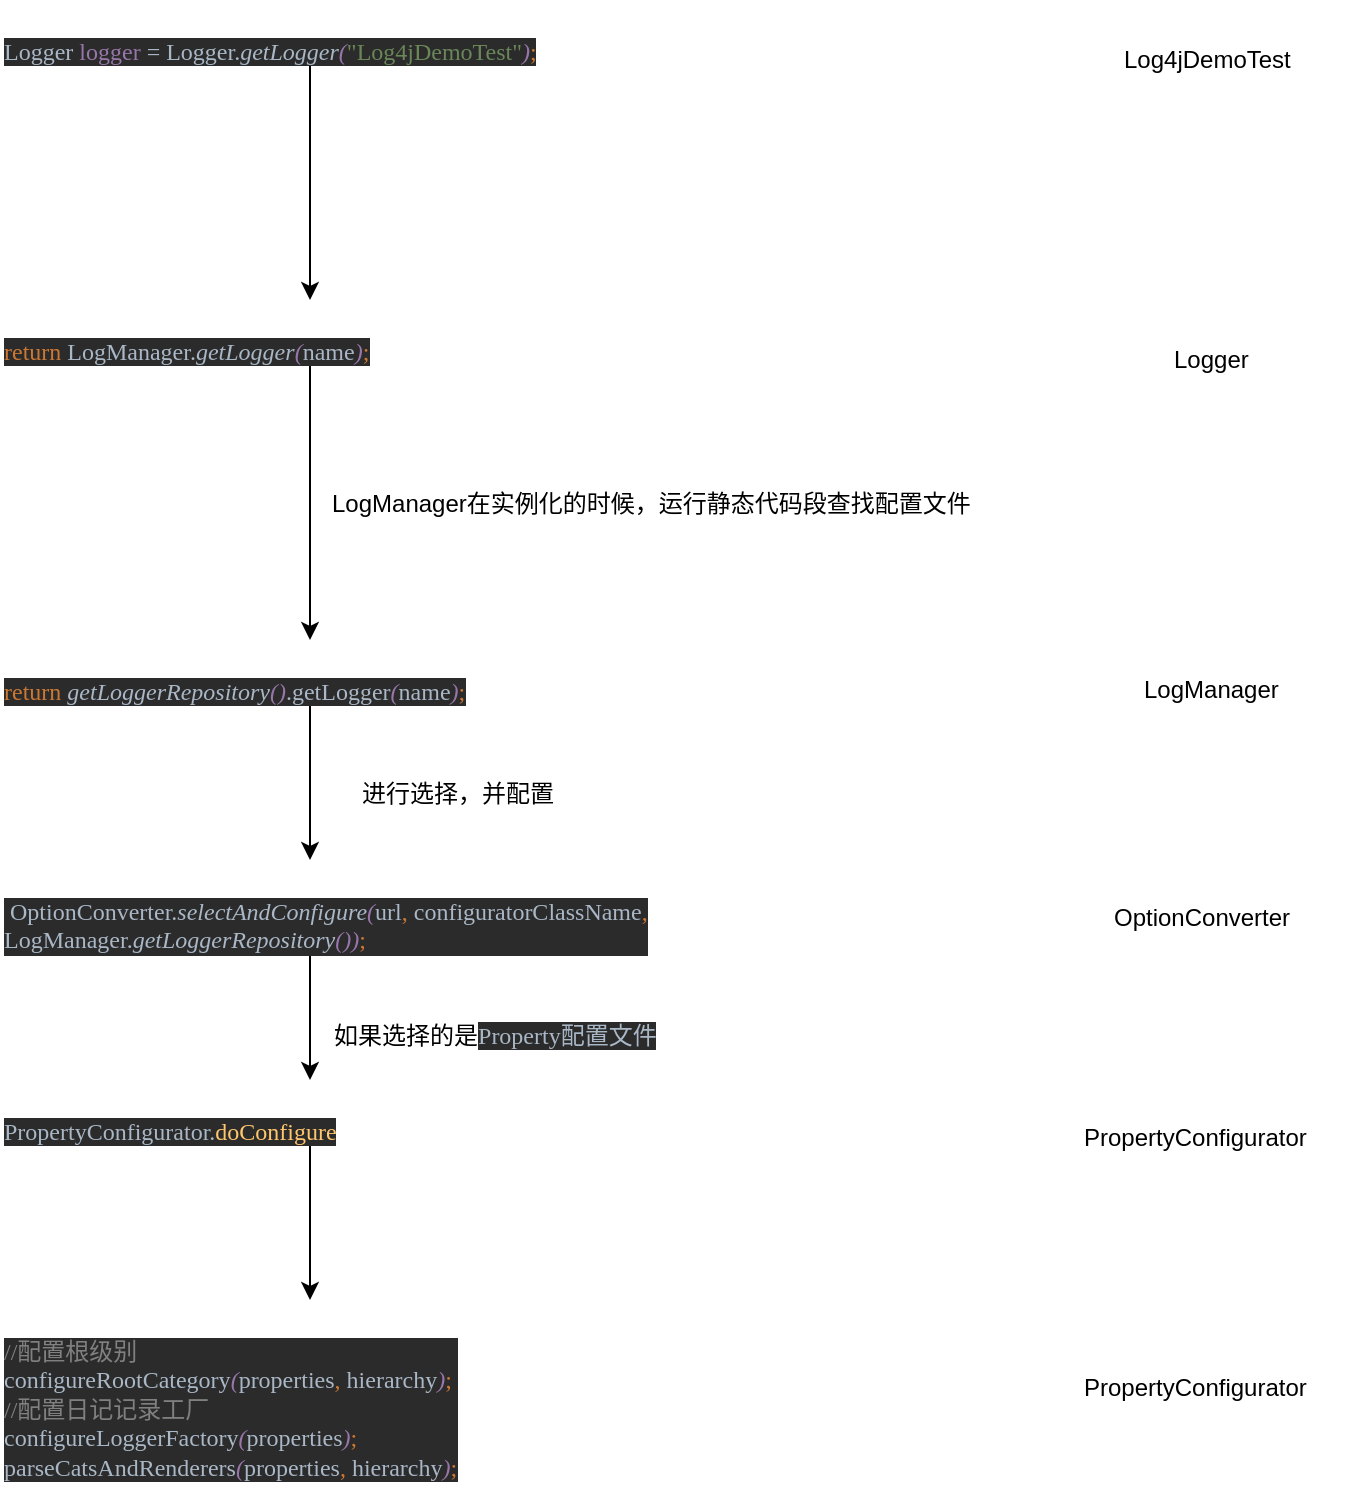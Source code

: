 <mxfile version="12.1.7" type="device" pages="1"><diagram id="2d-yUjqZH7xaLwi-_vSx" name="第 1 页"><mxGraphModel dx="1092" dy="735" grid="1" gridSize="10" guides="1" tooltips="1" connect="1" arrows="1" fold="1" page="1" pageScale="1" pageWidth="2339" pageHeight="3300" math="0" shadow="0"><root><mxCell id="0"/><mxCell id="1" parent="0"/><mxCell id="urS-XIpZDscRqbUDidTm-14" value="" style="edgeStyle=orthogonalEdgeStyle;rounded=0;orthogonalLoop=1;jettySize=auto;html=1;" edge="1" parent="1" source="urS-XIpZDscRqbUDidTm-12" target="urS-XIpZDscRqbUDidTm-13"><mxGeometry relative="1" as="geometry"/></mxCell><mxCell id="urS-XIpZDscRqbUDidTm-12" value="&lt;pre style=&quot;background-color: #2b2b2b ; color: #a9b7c6 ; font-family: &amp;#34;menlo&amp;#34; ; font-size: 9.0pt&quot;&gt;Logger &lt;span style=&quot;color: #9876aa&quot;&gt;logger &lt;/span&gt;= Logger.&lt;span style=&quot;font-style: italic&quot;&gt;getLogger&lt;/span&gt;&lt;span style=&quot;color: #9876aa ; font-style: italic&quot;&gt;(&lt;/span&gt;&lt;span style=&quot;color: #6a8759&quot;&gt;&quot;Log4jDemoTest&quot;&lt;/span&gt;&lt;span style=&quot;color: #9876aa ; font-style: italic&quot;&gt;)&lt;/span&gt;&lt;span style=&quot;color: #cc7832&quot;&gt;;&lt;/span&gt;&lt;/pre&gt;" style="text;html=1;" vertex="1" parent="1"><mxGeometry x="70" y="50" width="310" height="30" as="geometry"/></mxCell><mxCell id="urS-XIpZDscRqbUDidTm-16" value="" style="edgeStyle=orthogonalEdgeStyle;rounded=0;orthogonalLoop=1;jettySize=auto;html=1;" edge="1" parent="1" source="urS-XIpZDscRqbUDidTm-13" target="urS-XIpZDscRqbUDidTm-15"><mxGeometry relative="1" as="geometry"/></mxCell><mxCell id="urS-XIpZDscRqbUDidTm-13" value="&lt;pre style=&quot;background-color: #2b2b2b ; color: #a9b7c6 ; font-family: &amp;#34;menlo&amp;#34; ; font-size: 9.0pt&quot;&gt;&lt;span style=&quot;color: #cc7832&quot;&gt;return &lt;/span&gt;LogManager.&lt;span style=&quot;font-style: italic&quot;&gt;getLogger&lt;/span&gt;&lt;span style=&quot;color: #9876aa ; font-style: italic&quot;&gt;(&lt;/span&gt;name&lt;span style=&quot;color: #9876aa ; font-style: italic&quot;&gt;)&lt;/span&gt;&lt;span style=&quot;color: #cc7832&quot;&gt;;&lt;/span&gt;&lt;/pre&gt;" style="text;html=1;" vertex="1" parent="1"><mxGeometry x="70" y="200" width="310" height="30" as="geometry"/></mxCell><mxCell id="urS-XIpZDscRqbUDidTm-29" value="" style="edgeStyle=orthogonalEdgeStyle;rounded=0;orthogonalLoop=1;jettySize=auto;html=1;" edge="1" parent="1" source="urS-XIpZDscRqbUDidTm-15" target="urS-XIpZDscRqbUDidTm-28"><mxGeometry relative="1" as="geometry"/></mxCell><mxCell id="urS-XIpZDscRqbUDidTm-15" value="&lt;pre style=&quot;background-color: #2b2b2b ; color: #a9b7c6 ; font-family: &amp;#34;menlo&amp;#34; ; font-size: 9.0pt&quot;&gt;&lt;pre style=&quot;font-family: &amp;#34;menlo&amp;#34; ; font-size: 9pt&quot;&gt;&lt;span style=&quot;color: #cc7832&quot;&gt;return &lt;/span&gt;&lt;span style=&quot;font-style: italic&quot;&gt;getLoggerRepository&lt;/span&gt;&lt;span style=&quot;color: #9876aa ; font-style: italic&quot;&gt;()&lt;/span&gt;.getLogger&lt;span style=&quot;color: #9876aa ; font-style: italic&quot;&gt;(&lt;/span&gt;name&lt;span style=&quot;color: #9876aa ; font-style: italic&quot;&gt;)&lt;/span&gt;&lt;span style=&quot;color: #cc7832&quot;&gt;;&lt;/span&gt;&lt;/pre&gt;&lt;/pre&gt;" style="text;html=1;" vertex="1" parent="1"><mxGeometry x="70" y="370" width="310" height="30" as="geometry"/></mxCell><mxCell id="urS-XIpZDscRqbUDidTm-33" value="" style="edgeStyle=orthogonalEdgeStyle;rounded=0;orthogonalLoop=1;jettySize=auto;html=1;" edge="1" parent="1" source="urS-XIpZDscRqbUDidTm-28" target="urS-XIpZDscRqbUDidTm-32"><mxGeometry relative="1" as="geometry"/></mxCell><mxCell id="urS-XIpZDscRqbUDidTm-28" value="&lt;pre style=&quot;background-color: #2b2b2b ; color: #a9b7c6 ; font-family: &amp;#34;menlo&amp;#34; ; font-size: 9.0pt&quot;&gt;&lt;pre style=&quot;font-family: &amp;#34;menlo&amp;#34; ; font-size: 9pt&quot;&gt;&lt;pre style=&quot;font-family: &amp;#34;menlo&amp;#34; ; font-size: 9pt&quot;&gt; OptionConverter.&lt;span style=&quot;font-style: italic&quot;&gt;selectAndConfigure&lt;/span&gt;&lt;span style=&quot;color: #9876aa ; font-style: italic&quot;&gt;(&lt;/span&gt;url&lt;span style=&quot;color: #cc7832&quot;&gt;, &lt;/span&gt;configuratorClassName&lt;span style=&quot;color: #cc7832&quot;&gt;,&lt;br&gt;&lt;/span&gt;LogManager.&lt;span style=&quot;font-style: italic&quot;&gt;getLoggerRepository&lt;/span&gt;&lt;span style=&quot;color: #9876aa ; font-style: italic&quot;&gt;())&lt;/span&gt;&lt;span style=&quot;color: #cc7832&quot;&gt;;&lt;/span&gt;&lt;/pre&gt;&lt;/pre&gt;&lt;/pre&gt;" style="text;html=1;" vertex="1" parent="1"><mxGeometry x="70" y="480" width="310" height="30" as="geometry"/></mxCell><mxCell id="urS-XIpZDscRqbUDidTm-38" value="" style="edgeStyle=orthogonalEdgeStyle;rounded=0;orthogonalLoop=1;jettySize=auto;html=1;" edge="1" parent="1" source="urS-XIpZDscRqbUDidTm-32" target="urS-XIpZDscRqbUDidTm-37"><mxGeometry relative="1" as="geometry"/></mxCell><mxCell id="urS-XIpZDscRqbUDidTm-32" value="&lt;pre style=&quot;background-color: #2b2b2b ; color: #a9b7c6 ; font-family: &amp;#34;menlo&amp;#34; ; font-size: 9.0pt&quot;&gt;&lt;pre style=&quot;font-family: &amp;#34;menlo&amp;#34; ; font-size: 9pt&quot;&gt;&lt;pre style=&quot;font-family: &amp;#34;menlo&amp;#34; ; font-size: 9pt&quot;&gt;&lt;pre style=&quot;font-family: &amp;#34;menlo&amp;#34; ; font-size: 9pt&quot;&gt;PropertyConfigurator.&lt;span style=&quot;color: #ffc66d&quot;&gt;doConfigure&lt;/span&gt;&lt;/pre&gt;&lt;/pre&gt;&lt;/pre&gt;&lt;/pre&gt;" style="text;html=1;" vertex="1" parent="1"><mxGeometry x="70" y="590" width="310" height="30" as="geometry"/></mxCell><mxCell id="urS-XIpZDscRqbUDidTm-37" value="&lt;pre style=&quot;background-color: #2b2b2b ; color: #a9b7c6 ; font-family: &amp;#34;menlo&amp;#34; ; font-size: 9.0pt&quot;&gt;&lt;pre style=&quot;font-family: &amp;#34;menlo&amp;#34; ; font-size: 9pt&quot;&gt;&lt;pre style=&quot;font-family: &amp;#34;menlo&amp;#34; ; font-size: 9pt&quot;&gt;&lt;pre style=&quot;font-family: &amp;#34;menlo&amp;#34; ; font-size: 9pt&quot;&gt;&lt;pre style=&quot;font-family: &amp;#34;menlo&amp;#34; ; font-size: 9pt&quot;&gt;&lt;span style=&quot;color: #808080&quot;&gt;//配置根级别&lt;br&gt;&lt;/span&gt;configureRootCategory&lt;span style=&quot;color: #9876aa ; font-style: italic&quot;&gt;(&lt;/span&gt;properties&lt;span style=&quot;color: #cc7832&quot;&gt;, &lt;/span&gt;hierarchy&lt;span style=&quot;color: #9876aa ; font-style: italic&quot;&gt;)&lt;/span&gt;&lt;span style=&quot;color: #cc7832&quot;&gt;;&lt;br&gt;&lt;/span&gt;&lt;span style=&quot;color: #808080&quot;&gt;//配置日记记录工厂&lt;br&gt;&lt;/span&gt;configureLoggerFactory&lt;span style=&quot;color: #9876aa ; font-style: italic&quot;&gt;(&lt;/span&gt;properties&lt;span style=&quot;color: #9876aa ; font-style: italic&quot;&gt;)&lt;/span&gt;&lt;span style=&quot;color: #cc7832&quot;&gt;;&lt;br&gt;&lt;/span&gt;parseCatsAndRenderers&lt;span style=&quot;color: #9876aa ; font-style: italic&quot;&gt;(&lt;/span&gt;properties&lt;span style=&quot;color: #cc7832&quot;&gt;, &lt;/span&gt;hierarchy&lt;span style=&quot;color: #9876aa ; font-style: italic&quot;&gt;)&lt;/span&gt;&lt;span style=&quot;color: #cc7832&quot;&gt;;&lt;/span&gt;&lt;/pre&gt;&lt;/pre&gt;&lt;/pre&gt;&lt;/pre&gt;&lt;/pre&gt;" style="text;html=1;" vertex="1" parent="1"><mxGeometry x="70" y="700" width="310" height="30" as="geometry"/></mxCell><mxCell id="urS-XIpZDscRqbUDidTm-27" value="LogManager在实例化的时候，运行静态代码段查找配置文件" style="text;html=1;resizable=0;points=[];autosize=1;align=left;verticalAlign=top;spacingTop=-4;" vertex="1" parent="1"><mxGeometry x="234" y="292" width="330" height="20" as="geometry"/></mxCell><mxCell id="urS-XIpZDscRqbUDidTm-31" value="进行选择，并配置" style="text;html=1;resizable=0;points=[];autosize=1;align=left;verticalAlign=top;spacingTop=-4;" vertex="1" parent="1"><mxGeometry x="249" y="437" width="110" height="20" as="geometry"/></mxCell><mxCell id="urS-XIpZDscRqbUDidTm-34" value="如果选择的是&lt;span style=&quot;background-color: rgb(43 , 43 , 43) ; color: rgb(169 , 183 , 198) ; font-family: &amp;#34;menlo&amp;#34; ; font-size: 9pt&quot;&gt;Property配置文件&lt;/span&gt;" style="text;html=1;resizable=0;points=[];autosize=1;align=left;verticalAlign=top;spacingTop=-4;" vertex="1" parent="1"><mxGeometry x="235" y="558" width="190" height="20" as="geometry"/></mxCell><mxCell id="urS-XIpZDscRqbUDidTm-40" value="Log4jDemoTest" style="text;html=1;resizable=0;points=[];autosize=1;align=left;verticalAlign=top;spacingTop=-4;" vertex="1" parent="1"><mxGeometry x="630" y="70" width="100" height="20" as="geometry"/></mxCell><mxCell id="urS-XIpZDscRqbUDidTm-45" value="Logger" style="text;html=1;resizable=0;points=[];autosize=1;align=left;verticalAlign=top;spacingTop=-4;" vertex="1" parent="1"><mxGeometry x="655" y="220" width="50" height="20" as="geometry"/></mxCell><mxCell id="urS-XIpZDscRqbUDidTm-46" value="LogManager" style="text;html=1;resizable=0;points=[];autosize=1;align=left;verticalAlign=top;spacingTop=-4;" vertex="1" parent="1"><mxGeometry x="640" y="385" width="80" height="20" as="geometry"/></mxCell><mxCell id="urS-XIpZDscRqbUDidTm-47" value="OptionConverter" style="text;html=1;" vertex="1" parent="1"><mxGeometry x="625" y="495" width="110" height="30" as="geometry"/></mxCell><mxCell id="urS-XIpZDscRqbUDidTm-48" value="PropertyConfigurator" style="text;html=1;" vertex="1" parent="1"><mxGeometry x="610" y="605" width="140" height="30" as="geometry"/></mxCell><mxCell id="urS-XIpZDscRqbUDidTm-49" value="PropertyConfigurator" style="text;html=1;" vertex="1" parent="1"><mxGeometry x="610" y="730" width="140" height="30" as="geometry"/></mxCell></root></mxGraphModel></diagram></mxfile>